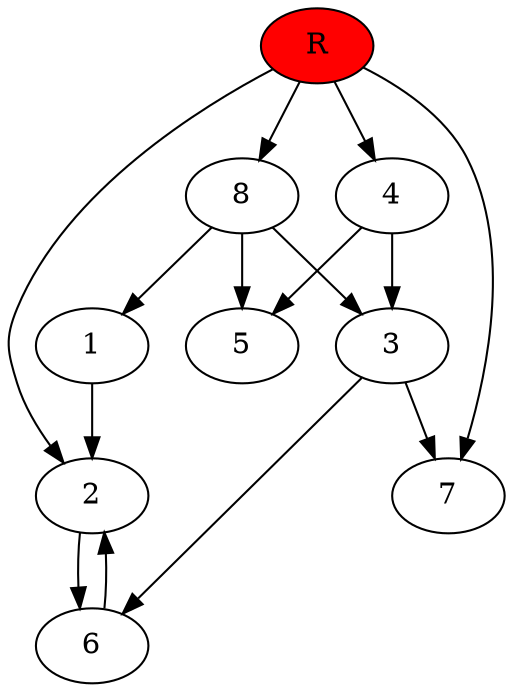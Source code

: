 digraph prb1190 {
	1
	2
	3
	4
	5
	6
	7
	8
	R [fillcolor="#ff0000" style=filled]
	1 -> 2
	2 -> 6
	3 -> 6
	3 -> 7
	4 -> 3
	4 -> 5
	6 -> 2
	8 -> 1
	8 -> 3
	8 -> 5
	R -> 2
	R -> 4
	R -> 7
	R -> 8
}
